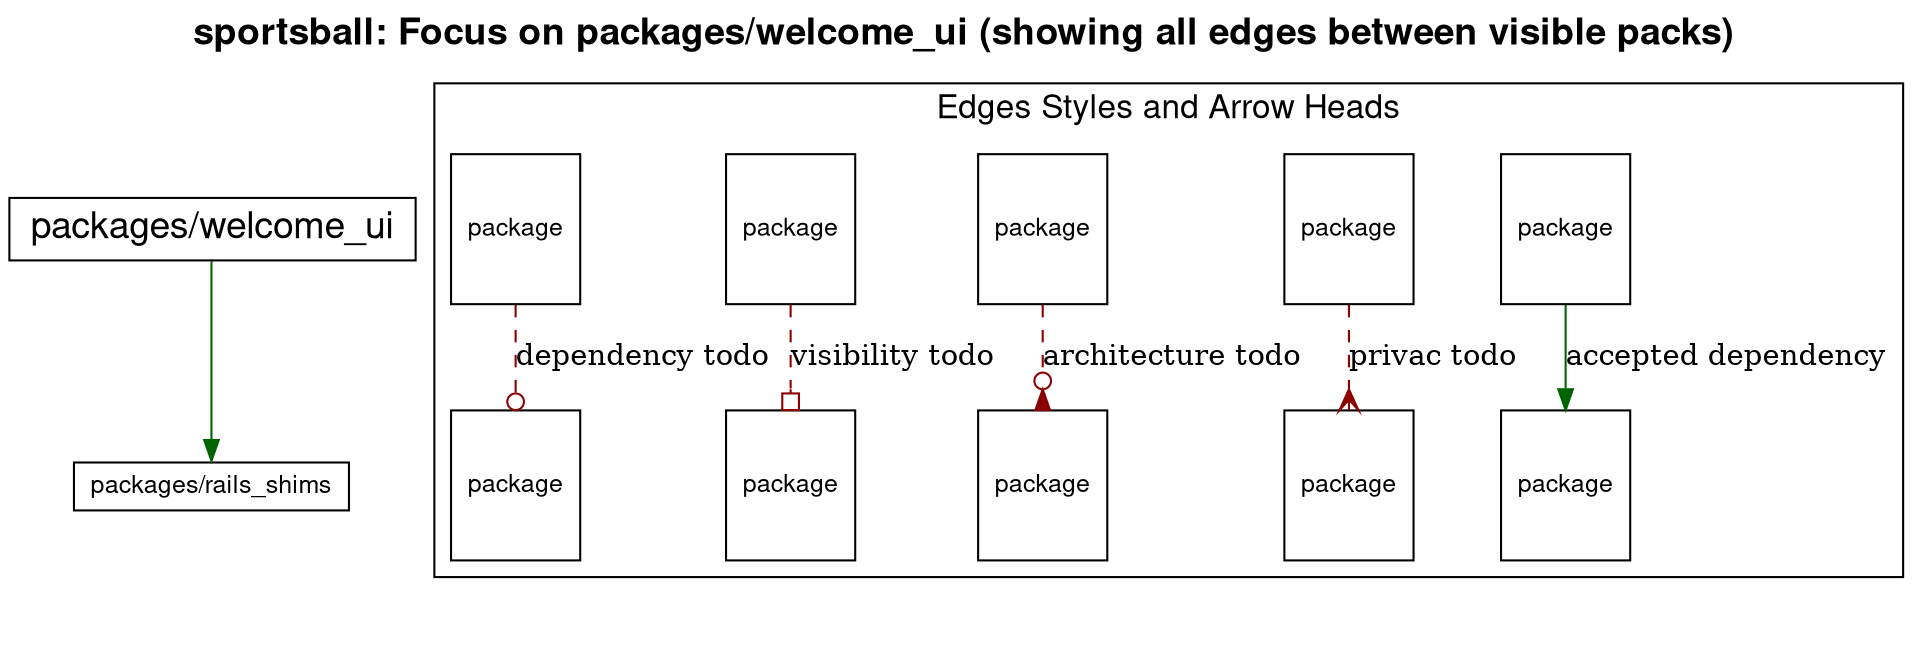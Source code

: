 digraph package_diagram {
  rankdir=TD
  graph [
    labelloc="t"
    fontname="Helvetica,Arial,sans-serif"
    dpi=100
    layout=dot
    label=<<b>sportsball: Focus on packages/welcome_ui (showing all edges between visible packs)</b>>
    fontsize=18
  ]
  node [
    fontname="Helvetica,Arial,sans-serif"
    fontsize=26.0
    fontcolor=black
    fillcolor=white
    color=black
    height=1.0
    style=filled
    shape=plain
  ]
    subgraph NotInLayer {
      shape=box
      color=darkgrey
      fillcolor=lightblue
      style=filled
        cluster=false
        "packages/welcome_ui" [
            fontsize=18.0
            label= <
                <table border='0' cellborder='1' cellspacing='0' cellpadding='4'>
                  <tr> <td align='left'> packages/welcome_ui </td> </tr>
                </table>
              >
          ]
        
        "packages/rails_shims" [
            fontsize=12.0
            label= <
                <table border='0' cellborder='1' cellspacing='0' cellpadding='4'>
                  <tr> <td align='left'> packages/rails_shims </td> </tr>
                </table>
              >
          ]
        
    }
          "packages/welcome_ui" -> "packages/rails_shims" [ color=darkgreen ]
  subgraph cluster_legend {
    fontsize=16
    label="Edges Styles and Arrow Heads"
    A [ fontsize=12 shape=box label="package"]
    B [ fontsize=12 shape=box label="package"]
    C [ fontsize=12 shape=box label="package"]
    D [ fontsize=12 shape=box label="package"]
    E [ fontsize=12 shape=box label="package"]
    F [ fontsize=12 shape=box label="package"]
    G [ fontsize=12 shape=box label="package"]
    H [ fontsize=12 shape=box label="package"]
    I [ fontsize=12 shape=box label="package"]
    J [ fontsize=12 shape=box label="package"]
    A -> B [label="accepted dependency" color=darkgreen]
    C -> D [label="privac todo" color=darkred style=dashed arrowhead=crow]
    E -> F [label="architecture todo" color=darkred style=dashed arrowhead=invodot]
    G -> H [label="visibility todo" color=darkred style=dashed arrowhead=obox]
    I -> J [label="dependency todo" color=darkred style=dashed arrowhead=odot]
  }
  subgraph cluster_teams_legend {
    fontsize=16
    label="Team Colors"


  }
  J -> "" [style=invis]
}
